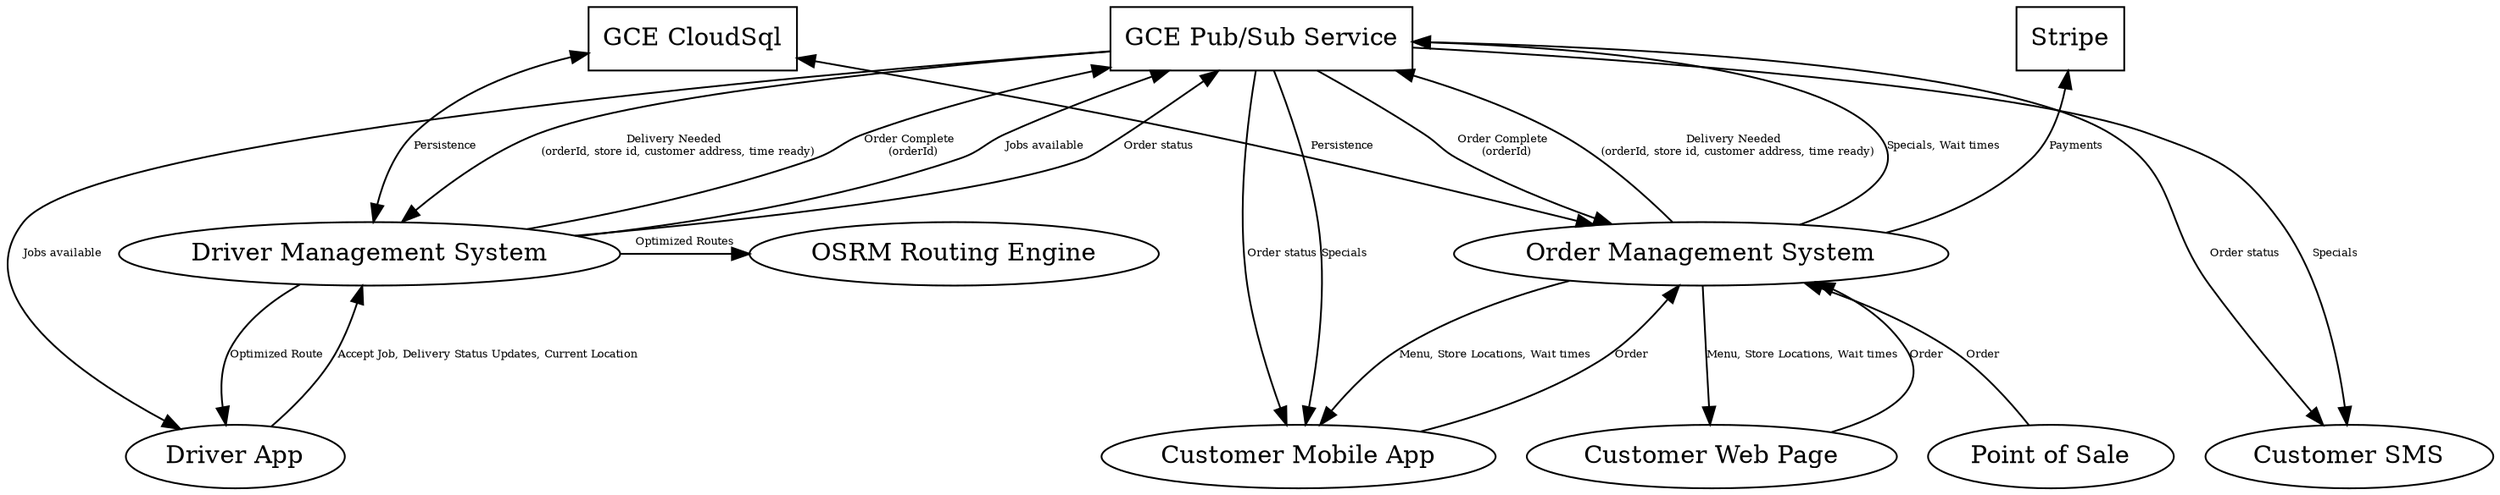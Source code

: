 digraph overview {
    graph [ranksep="1"];
    edge [fontsize=6];
    { 

        rank="min"
        GCECloudSql [ label="GCE CloudSql", shape="rect"]
        GCEPubSub [ label="GCE Pub/Sub Service", shape="rect"]
        Stripe [label="Stripe", shape="rect"]
    }

    {
        rank ="same"
        DMS [ label="Driver Management System"]
        CMS [ label="Order Management System"]
        RoutingEngine [label="OSRM Routing Engine"]
    }
    {
        rank="max"
        CustomerApp [label="Customer Mobile App"]
        CustomerSMS [label="Customer SMS"]
        DriverApp [ label="Driver App"]
        WebApp [ label="Customer Web Page"]
        PointOfSale [ label="Point of Sale"]
    }


    CMS -> GCEPubSub -> DMS [label="Delivery Needed \n (orderId, store id, customer address, time ready)"]
    DMS -> GCEPubSub -> CMS [label="Order Complete \n (orderId)"]
    PointOfSale -> CMS [label="Order"]
    CMS -> Stripe [label="Payments"]

    DMS -> RoutingEngine [label="Optimized Routes"]
    DMS -> GCEPubSub -> DriverApp [label="Jobs available"]
    DriverApp -> DMS [label="Accept Job, Delivery Status Updates, Current Location"]
    DMS -> DriverApp  [label="Optimized Route"]
    DMS -> GCEPubSub [label="Order status"]
    GCEPubSub -> CustomerSMS [label="Order status"]
    GCEPubSub -> CustomerApp [label="Order status"]
    DMS -> GCECloudSql [dir="both", label="Persistence"]
    CMS -> GCECloudSql [dir="both", label="Persistence"]
    CMS -> GCEPubSub [label="Specials, Wait times"]

    WebApp -> CMS [label="Order"]
    CustomerApp -> CMS [label="Order"]
    CMS -> WebApp [label="Menu, Store Locations, Wait times"]
    CMS -> CustomerApp [label="Menu, Store Locations, Wait times"]
    GCEPubSub -> CustomerApp [label="Specials"]
    GCEPubSub -> CustomerSMS [label="Specials"]
    
  
}

 

